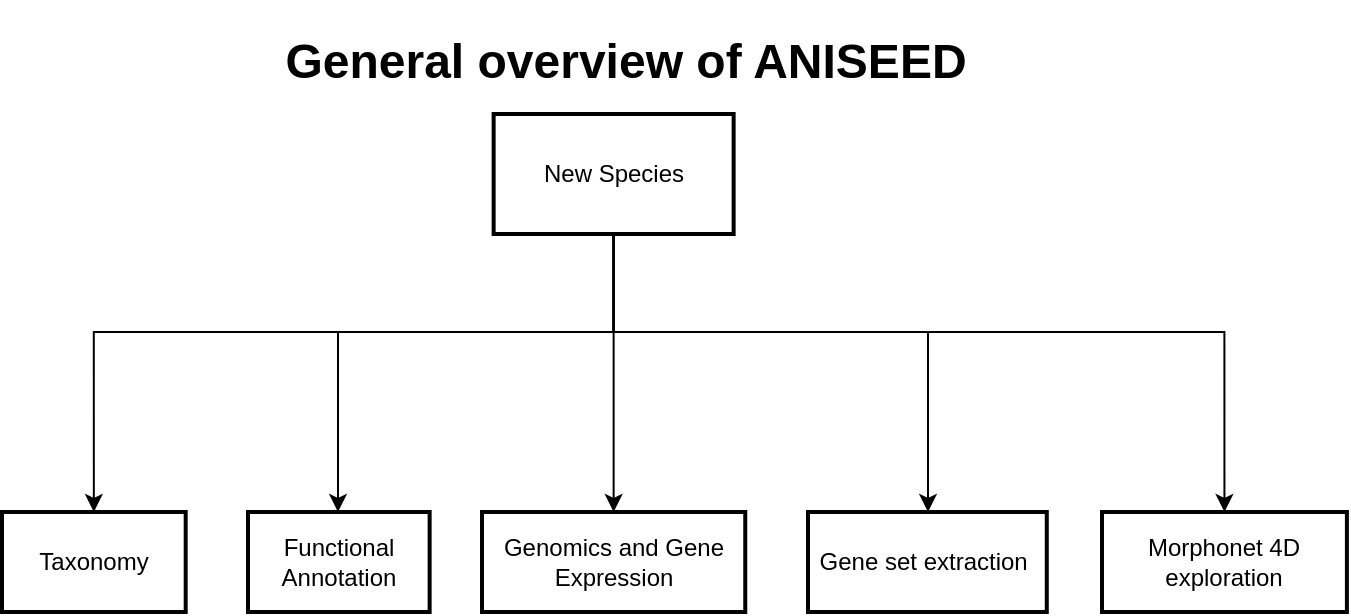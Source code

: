 <mxfile version="24.8.3">
  <diagram name="Page-1" id="LnzeAtsBwxAe5wM71AYH">
    <mxGraphModel dx="1432" dy="922" grid="1" gridSize="10" guides="1" tooltips="1" connect="1" arrows="1" fold="1" page="1" pageScale="1" pageWidth="826" pageHeight="1169" math="0" shadow="0">
      <root>
        <mxCell id="0" />
        <mxCell id="1" parent="0" />
        <mxCell id="Dj6BCb_uw0DlpuyReF7B-33" value="" style="group" vertex="1" connectable="0" parent="1">
          <mxGeometry x="50" y="50" width="672.45" height="290" as="geometry" />
        </mxCell>
        <mxCell id="Dj6BCb_uw0DlpuyReF7B-21" style="edgeStyle=orthogonalEdgeStyle;rounded=0;orthogonalLoop=1;jettySize=auto;html=1;" edge="1" parent="Dj6BCb_uw0DlpuyReF7B-33" source="Dj6BCb_uw0DlpuyReF7B-22" target="Dj6BCb_uw0DlpuyReF7B-24">
          <mxGeometry relative="1" as="geometry" />
        </mxCell>
        <mxCell id="Dj6BCb_uw0DlpuyReF7B-29" style="edgeStyle=orthogonalEdgeStyle;rounded=0;orthogonalLoop=1;jettySize=auto;html=1;exitX=0.5;exitY=1;exitDx=0;exitDy=0;" edge="1" parent="Dj6BCb_uw0DlpuyReF7B-33" source="Dj6BCb_uw0DlpuyReF7B-22" target="Dj6BCb_uw0DlpuyReF7B-25">
          <mxGeometry relative="1" as="geometry">
            <Array as="points">
              <mxPoint x="306" y="150" />
              <mxPoint x="463" y="150" />
            </Array>
          </mxGeometry>
        </mxCell>
        <mxCell id="Dj6BCb_uw0DlpuyReF7B-30" style="edgeStyle=orthogonalEdgeStyle;rounded=0;orthogonalLoop=1;jettySize=auto;html=1;entryX=0.5;entryY=0;entryDx=0;entryDy=0;" edge="1" parent="Dj6BCb_uw0DlpuyReF7B-33" source="Dj6BCb_uw0DlpuyReF7B-22" target="Dj6BCb_uw0DlpuyReF7B-27">
          <mxGeometry relative="1" as="geometry">
            <Array as="points">
              <mxPoint x="306" y="150" />
              <mxPoint x="611" y="150" />
            </Array>
          </mxGeometry>
        </mxCell>
        <mxCell id="Dj6BCb_uw0DlpuyReF7B-31" style="edgeStyle=orthogonalEdgeStyle;rounded=0;orthogonalLoop=1;jettySize=auto;html=1;" edge="1" parent="Dj6BCb_uw0DlpuyReF7B-33" source="Dj6BCb_uw0DlpuyReF7B-22" target="Dj6BCb_uw0DlpuyReF7B-23">
          <mxGeometry relative="1" as="geometry">
            <Array as="points">
              <mxPoint x="306" y="150" />
              <mxPoint x="168" y="150" />
            </Array>
          </mxGeometry>
        </mxCell>
        <mxCell id="Dj6BCb_uw0DlpuyReF7B-32" style="edgeStyle=orthogonalEdgeStyle;rounded=0;orthogonalLoop=1;jettySize=auto;html=1;entryX=0.5;entryY=0;entryDx=0;entryDy=0;" edge="1" parent="Dj6BCb_uw0DlpuyReF7B-33" source="Dj6BCb_uw0DlpuyReF7B-22" target="Dj6BCb_uw0DlpuyReF7B-26">
          <mxGeometry relative="1" as="geometry">
            <Array as="points">
              <mxPoint x="306" y="150" />
              <mxPoint x="46" y="150" />
            </Array>
          </mxGeometry>
        </mxCell>
        <mxCell id="Dj6BCb_uw0DlpuyReF7B-22" value="New Species" style="whiteSpace=wrap;strokeWidth=2;" vertex="1" parent="Dj6BCb_uw0DlpuyReF7B-33">
          <mxGeometry x="245.82" y="41" width="120" height="60" as="geometry" />
        </mxCell>
        <mxCell id="Dj6BCb_uw0DlpuyReF7B-23" value="Functional Annotation" style="whiteSpace=wrap;strokeWidth=2;aspect=fixed;" vertex="1" parent="Dj6BCb_uw0DlpuyReF7B-33">
          <mxGeometry x="123" y="240" width="90.82" height="50" as="geometry" />
        </mxCell>
        <mxCell id="Dj6BCb_uw0DlpuyReF7B-24" value="Genomics and Gene Expression" style="whiteSpace=wrap;strokeWidth=2;aspect=fixed;" vertex="1" parent="Dj6BCb_uw0DlpuyReF7B-33">
          <mxGeometry x="240" y="240" width="131.63" height="50" as="geometry" />
        </mxCell>
        <mxCell id="Dj6BCb_uw0DlpuyReF7B-25" value="Gene set extraction " style="whiteSpace=wrap;strokeWidth=2;aspect=fixed;" vertex="1" parent="Dj6BCb_uw0DlpuyReF7B-33">
          <mxGeometry x="403" y="240" width="119.39" height="50" as="geometry" />
        </mxCell>
        <mxCell id="Dj6BCb_uw0DlpuyReF7B-26" value="Taxonomy" style="whiteSpace=wrap;strokeWidth=2;aspect=fixed;" vertex="1" parent="Dj6BCb_uw0DlpuyReF7B-33">
          <mxGeometry y="240" width="91.84" height="50" as="geometry" />
        </mxCell>
        <mxCell id="Dj6BCb_uw0DlpuyReF7B-27" value="Morphonet 4D exploration" style="whiteSpace=wrap;strokeWidth=2;aspect=fixed;" vertex="1" parent="Dj6BCb_uw0DlpuyReF7B-33">
          <mxGeometry x="550" y="240" width="122.45" height="50" as="geometry" />
        </mxCell>
        <mxCell id="Dj6BCb_uw0DlpuyReF7B-34" value="&lt;h1&gt;General overview of ANISEED&lt;/h1&gt;" style="text;html=1;align=center;verticalAlign=middle;whiteSpace=wrap;rounded=0;" vertex="1" parent="Dj6BCb_uw0DlpuyReF7B-33">
          <mxGeometry x="102.39" width="420" height="30" as="geometry" />
        </mxCell>
      </root>
    </mxGraphModel>
  </diagram>
</mxfile>
